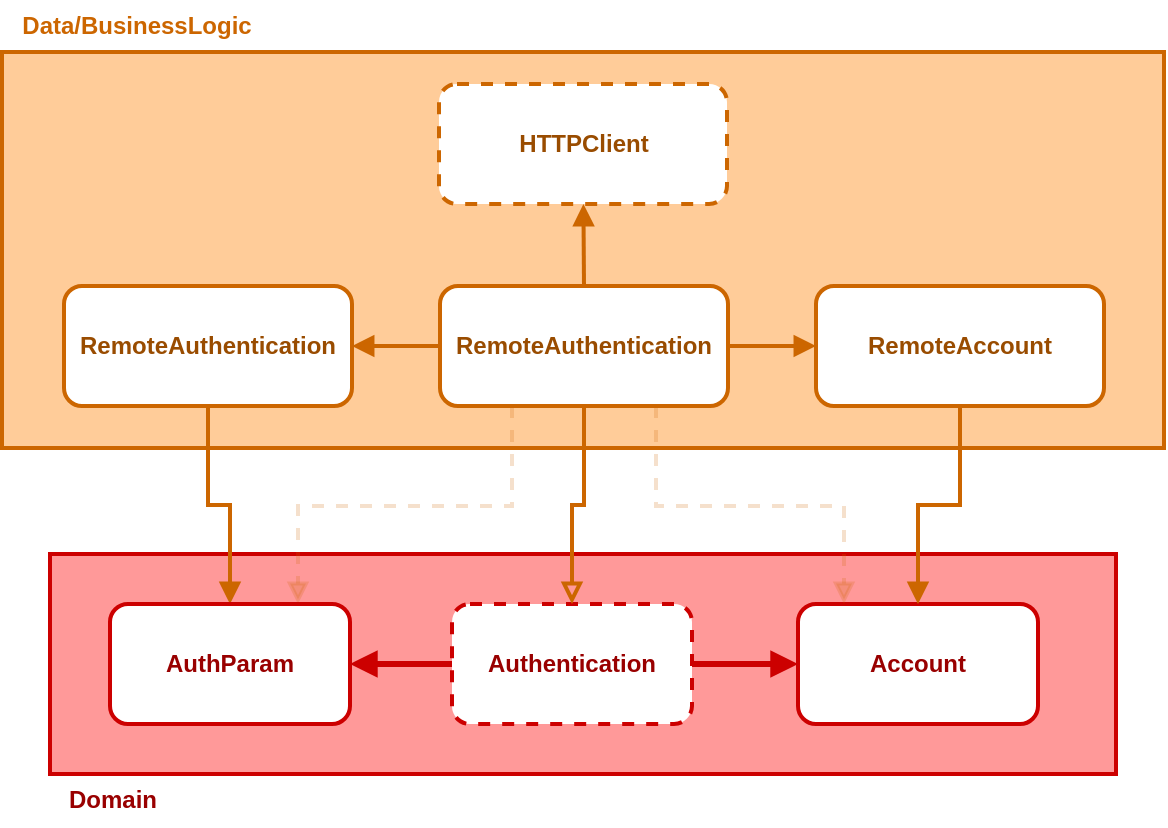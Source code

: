 <mxfile version="20.6.2" type="device"><diagram id="DKwebUtMDN3iuYTJdVVp" name="Login"><mxGraphModel dx="1806" dy="1226" grid="0" gridSize="10" guides="1" tooltips="1" connect="1" arrows="1" fold="1" page="0" pageScale="1" pageWidth="850" pageHeight="1100" math="0" shadow="0"><root><mxCell id="0"/><mxCell id="1" parent="0"/><mxCell id="3" value="" style="whiteSpace=wrap;html=1;fillColor=#FF9999;strokeColor=#CC0000;strokeWidth=2;" parent="1" vertex="1"><mxGeometry x="-2" y="110" width="533" height="110" as="geometry"/></mxCell><mxCell id="6" style="edgeStyle=none;html=1;endArrow=block;endFill=1;strokeWidth=3;strokeColor=#CC0000;" parent="1" source="2" target="4" edge="1"><mxGeometry relative="1" as="geometry"/></mxCell><mxCell id="N9aO3LGexGWBcOQq4XZT-22" style="edgeStyle=orthogonalEdgeStyle;rounded=1;orthogonalLoop=1;jettySize=auto;html=1;fontColor=default;endArrow=block;endFill=1;strokeColor=#CC0000;strokeWidth=3;" edge="1" parent="1" source="2" target="N9aO3LGexGWBcOQq4XZT-21"><mxGeometry relative="1" as="geometry"/></mxCell><mxCell id="2" value="Authentication" style="whiteSpace=wrap;html=1;dashed=1;rounded=1;strokeColor=#CC0000;strokeWidth=2;fontStyle=1;fontColor=#990000;" parent="1" vertex="1"><mxGeometry x="199" y="135" width="120" height="60" as="geometry"/></mxCell><mxCell id="4" value="Account" style="whiteSpace=wrap;html=1;rounded=1;strokeColor=#CC0000;strokeWidth=2;fontStyle=1;fontColor=#990000;" parent="1" vertex="1"><mxGeometry x="372" y="135" width="120" height="60" as="geometry"/></mxCell><mxCell id="5" value="Domain" style="text;html=1;align=center;verticalAlign=middle;resizable=0;points=[];autosize=1;strokeColor=none;fillColor=none;strokeWidth=2;fontStyle=1;fontColor=#990000;" parent="1" vertex="1"><mxGeometry x="-2" y="220" width="62" height="26" as="geometry"/></mxCell><mxCell id="7" value="" style="whiteSpace=wrap;html=1;fillColor=#FFCC99;strokeColor=#CC6600;strokeWidth=2;" parent="1" vertex="1"><mxGeometry x="-26" y="-141" width="581" height="198" as="geometry"/></mxCell><mxCell id="17" style="edgeStyle=none;rounded=0;html=1;exitX=0.5;exitY=0;exitDx=0;exitDy=0;endArrow=block;endFill=1;strokeColor=#CC6600;strokeWidth=2;" parent="1" source="9" target="16" edge="1"><mxGeometry relative="1" as="geometry"/></mxCell><mxCell id="N9aO3LGexGWBcOQq4XZT-17" style="edgeStyle=orthogonalEdgeStyle;rounded=0;orthogonalLoop=1;jettySize=auto;html=1;fontColor=default;endArrow=block;strokeColor=#CC6600;endFill=0;strokeWidth=2;" edge="1" parent="1" source="9" target="2"><mxGeometry relative="1" as="geometry"/></mxCell><mxCell id="N9aO3LGexGWBcOQq4XZT-25" style="edgeStyle=orthogonalEdgeStyle;rounded=0;orthogonalLoop=1;jettySize=auto;html=1;exitX=0;exitY=0.5;exitDx=0;exitDy=0;fontColor=default;endArrow=block;endFill=1;strokeColor=#CC6600;strokeWidth=2;" edge="1" parent="1" source="9" target="N9aO3LGexGWBcOQq4XZT-20"><mxGeometry relative="1" as="geometry"/></mxCell><mxCell id="N9aO3LGexGWBcOQq4XZT-26" style="edgeStyle=orthogonalEdgeStyle;rounded=0;orthogonalLoop=1;jettySize=auto;html=1;exitX=1;exitY=0.5;exitDx=0;exitDy=0;fontColor=default;endArrow=block;endFill=1;strokeColor=#CC6600;strokeWidth=2;" edge="1" parent="1" source="9" target="N9aO3LGexGWBcOQq4XZT-19"><mxGeometry relative="1" as="geometry"/></mxCell><mxCell id="N9aO3LGexGWBcOQq4XZT-27" style="edgeStyle=orthogonalEdgeStyle;rounded=0;orthogonalLoop=1;jettySize=auto;html=1;exitX=0.25;exitY=1;exitDx=0;exitDy=0;fontColor=default;endArrow=block;endFill=1;strokeColor=#CC6600;strokeWidth=2;dashed=1;fillOpacity=100;opacity=20;" edge="1" parent="1" source="9" target="N9aO3LGexGWBcOQq4XZT-21"><mxGeometry relative="1" as="geometry"><Array as="points"><mxPoint x="229" y="86"/><mxPoint x="122" y="86"/></Array></mxGeometry></mxCell><mxCell id="N9aO3LGexGWBcOQq4XZT-28" style="edgeStyle=orthogonalEdgeStyle;rounded=0;orthogonalLoop=1;jettySize=auto;html=1;exitX=0.75;exitY=1;exitDx=0;exitDy=0;fontColor=default;endArrow=block;endFill=1;strokeColor=#CC6600;strokeWidth=2;dashed=1;fillOpacity=100;opacity=20;" edge="1" parent="1" source="9" target="4"><mxGeometry relative="1" as="geometry"><Array as="points"><mxPoint x="301" y="86"/><mxPoint x="395" y="86"/></Array></mxGeometry></mxCell><mxCell id="9" value="RemoteAuthentication" style="whiteSpace=wrap;html=1;rounded=1;strokeColor=#CC6600;strokeWidth=2;fontStyle=1;fontColor=#994C00;" parent="1" vertex="1"><mxGeometry x="193" y="-24" width="144" height="60" as="geometry"/></mxCell><mxCell id="11" value="Data/BusinessLogic" style="text;html=1;align=center;verticalAlign=middle;resizable=0;points=[];autosize=1;strokeColor=none;fillColor=none;strokeWidth=2;fontStyle=1;fontColor=#CC6600;" parent="1" vertex="1"><mxGeometry x="-26" y="-167" width="133" height="26" as="geometry"/></mxCell><mxCell id="16" value="HTTPClient" style="whiteSpace=wrap;html=1;dashed=1;rounded=1;strokeColor=#CC6600;strokeWidth=2;fontStyle=1;fontColor=#994C00;" parent="1" vertex="1"><mxGeometry x="192.5" y="-125" width="144" height="60" as="geometry"/></mxCell><mxCell id="N9aO3LGexGWBcOQq4XZT-24" style="edgeStyle=orthogonalEdgeStyle;rounded=0;orthogonalLoop=1;jettySize=auto;html=1;exitX=0.5;exitY=1;exitDx=0;exitDy=0;fontColor=default;endArrow=block;endFill=1;strokeColor=#CC6600;strokeWidth=2;" edge="1" parent="1" source="N9aO3LGexGWBcOQq4XZT-19" target="4"><mxGeometry relative="1" as="geometry"/></mxCell><mxCell id="N9aO3LGexGWBcOQq4XZT-19" value="RemoteAccount" style="whiteSpace=wrap;html=1;rounded=1;strokeColor=#CC6600;strokeWidth=2;fontStyle=1;fontColor=#994C00;" vertex="1" parent="1"><mxGeometry x="381" y="-24" width="144" height="60" as="geometry"/></mxCell><mxCell id="N9aO3LGexGWBcOQq4XZT-23" style="edgeStyle=orthogonalEdgeStyle;rounded=0;orthogonalLoop=1;jettySize=auto;html=1;fontColor=default;endArrow=block;endFill=1;strokeColor=#CC6600;strokeWidth=2;" edge="1" parent="1" source="N9aO3LGexGWBcOQq4XZT-20" target="N9aO3LGexGWBcOQq4XZT-21"><mxGeometry relative="1" as="geometry"/></mxCell><mxCell id="N9aO3LGexGWBcOQq4XZT-20" value="RemoteAuthentication" style="whiteSpace=wrap;html=1;rounded=1;strokeColor=#CC6600;strokeWidth=2;fontStyle=1;fontColor=#994C00;" vertex="1" parent="1"><mxGeometry x="5" y="-24" width="144" height="60" as="geometry"/></mxCell><mxCell id="N9aO3LGexGWBcOQq4XZT-21" value="AuthParam" style="whiteSpace=wrap;html=1;rounded=1;strokeColor=#CC0000;strokeWidth=2;fontStyle=1;fontColor=#990000;" vertex="1" parent="1"><mxGeometry x="28" y="135" width="120" height="60" as="geometry"/></mxCell></root></mxGraphModel></diagram></mxfile>